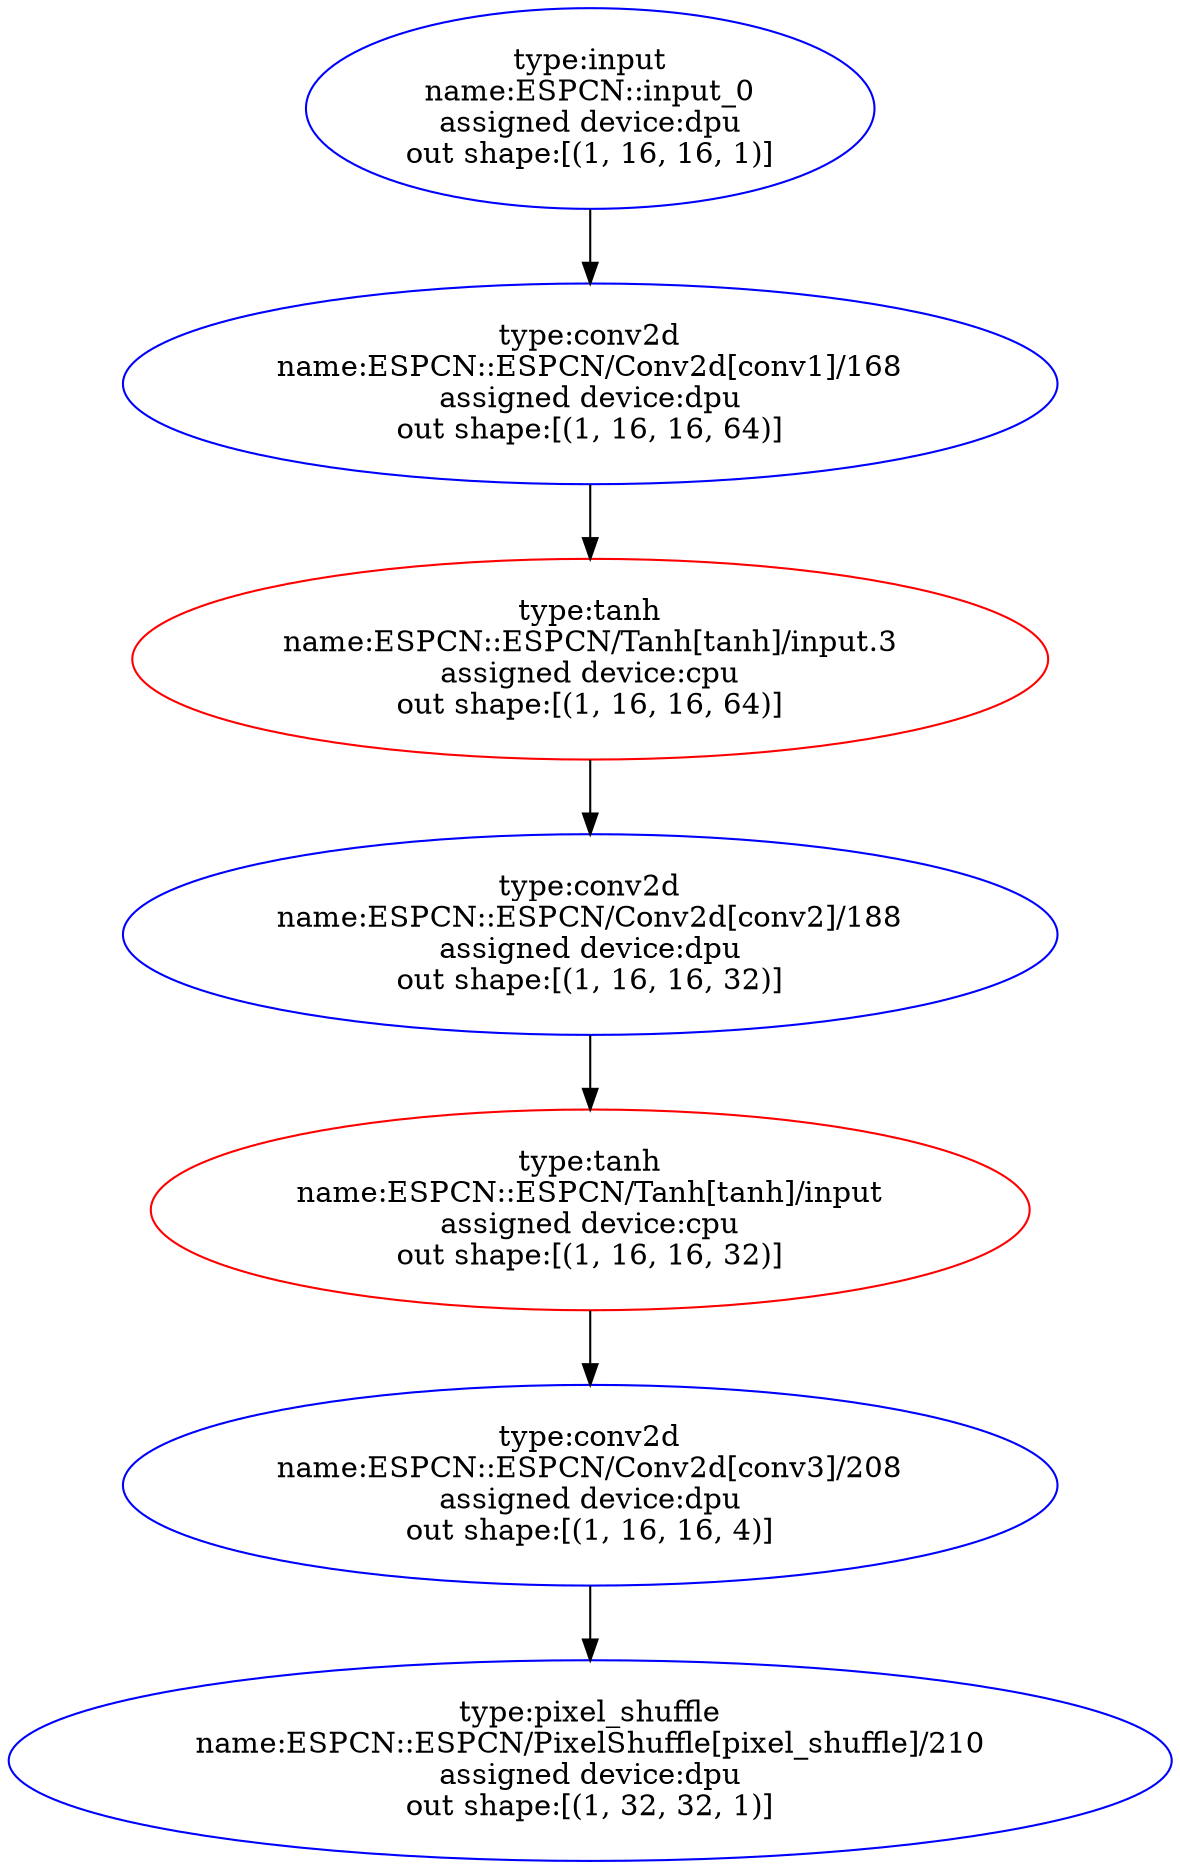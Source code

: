 digraph ESPCN {
	input_0 [label="type:input
name:ESPCN::input_0
assigned device:dpu
out shape:[(1, 16, 16, 1)]" color=blue]
	"ESPCN/Conv2d[conv1]/168" [label="type:conv2d
name:ESPCN::ESPCN/Conv2d[conv1]/168
assigned device:dpu
out shape:[(1, 16, 16, 64)]" color=blue]
	"ESPCN/Tanh[tanh]/input.3" [label="type:tanh
name:ESPCN::ESPCN/Tanh[tanh]/input.3
assigned device:cpu
out shape:[(1, 16, 16, 64)]" color=red]
	"ESPCN/Conv2d[conv2]/188" [label="type:conv2d
name:ESPCN::ESPCN/Conv2d[conv2]/188
assigned device:dpu
out shape:[(1, 16, 16, 32)]" color=blue]
	"ESPCN/Tanh[tanh]/input" [label="type:tanh
name:ESPCN::ESPCN/Tanh[tanh]/input
assigned device:cpu
out shape:[(1, 16, 16, 32)]" color=red]
	"ESPCN/Conv2d[conv3]/208" [label="type:conv2d
name:ESPCN::ESPCN/Conv2d[conv3]/208
assigned device:dpu
out shape:[(1, 16, 16, 4)]" color=blue]
	"ESPCN/PixelShuffle[pixel_shuffle]/210" [label="type:pixel_shuffle
name:ESPCN::ESPCN/PixelShuffle[pixel_shuffle]/210
assigned device:dpu
out shape:[(1, 32, 32, 1)]" color=blue]
	input_0 -> "ESPCN/Conv2d[conv1]/168"
	"ESPCN/Conv2d[conv1]/168" -> "ESPCN/Tanh[tanh]/input.3"
	"ESPCN/Tanh[tanh]/input.3" -> "ESPCN/Conv2d[conv2]/188"
	"ESPCN/Conv2d[conv2]/188" -> "ESPCN/Tanh[tanh]/input"
	"ESPCN/Tanh[tanh]/input" -> "ESPCN/Conv2d[conv3]/208"
	"ESPCN/Conv2d[conv3]/208" -> "ESPCN/PixelShuffle[pixel_shuffle]/210"
}
